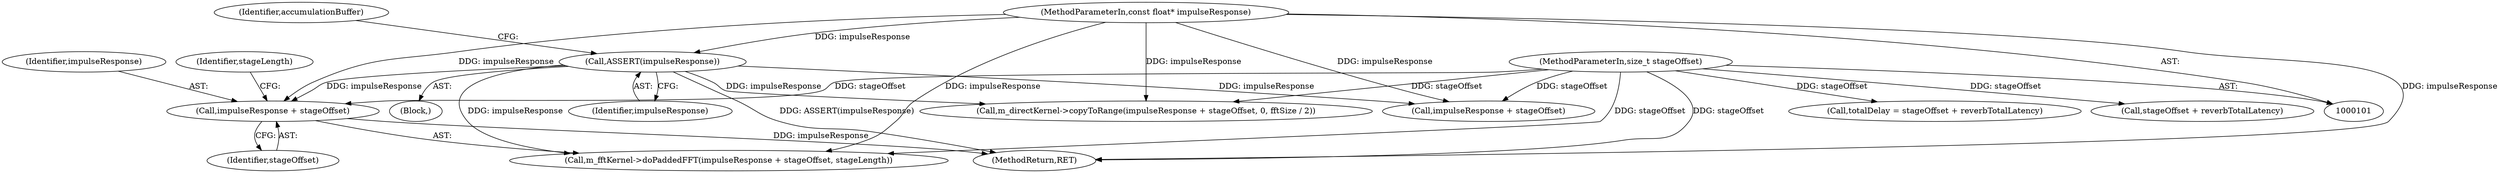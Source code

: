 digraph "0_Chrome_6bdf46c517fd12674ffc61d827dc8987e67f0334@pointer" {
"1000127" [label="(Call,impulseResponse + stageOffset)"];
"1000113" [label="(Call,ASSERT(impulseResponse))"];
"1000102" [label="(MethodParameterIn,const float* impulseResponse)"];
"1000105" [label="(MethodParameterIn,size_t stageOffset)"];
"1000114" [label="(Identifier,impulseResponse)"];
"1000113" [label="(Call,ASSERT(impulseResponse))"];
"1000102" [label="(MethodParameterIn,const float* impulseResponse)"];
"1000130" [label="(Identifier,stageLength)"];
"1000126" [label="(Call,m_fftKernel->doPaddedFFT(impulseResponse + stageOffset, stageLength))"];
"1000105" [label="(MethodParameterIn,size_t stageOffset)"];
"1000112" [label="(Block,)"];
"1000143" [label="(Call,m_directKernel->copyToRange(impulseResponse + stageOffset, 0, fftSize / 2))"];
"1000128" [label="(Identifier,impulseResponse)"];
"1000116" [label="(Identifier,accumulationBuffer)"];
"1000129" [label="(Identifier,stageOffset)"];
"1000159" [label="(Call,totalDelay = stageOffset + reverbTotalLatency)"];
"1000238" [label="(MethodReturn,RET)"];
"1000161" [label="(Call,stageOffset + reverbTotalLatency)"];
"1000144" [label="(Call,impulseResponse + stageOffset)"];
"1000127" [label="(Call,impulseResponse + stageOffset)"];
"1000127" -> "1000126"  [label="AST: "];
"1000127" -> "1000129"  [label="CFG: "];
"1000128" -> "1000127"  [label="AST: "];
"1000129" -> "1000127"  [label="AST: "];
"1000130" -> "1000127"  [label="CFG: "];
"1000127" -> "1000238"  [label="DDG: impulseResponse"];
"1000113" -> "1000127"  [label="DDG: impulseResponse"];
"1000102" -> "1000127"  [label="DDG: impulseResponse"];
"1000105" -> "1000127"  [label="DDG: stageOffset"];
"1000113" -> "1000112"  [label="AST: "];
"1000113" -> "1000114"  [label="CFG: "];
"1000114" -> "1000113"  [label="AST: "];
"1000116" -> "1000113"  [label="CFG: "];
"1000113" -> "1000238"  [label="DDG: ASSERT(impulseResponse)"];
"1000102" -> "1000113"  [label="DDG: impulseResponse"];
"1000113" -> "1000126"  [label="DDG: impulseResponse"];
"1000113" -> "1000143"  [label="DDG: impulseResponse"];
"1000113" -> "1000144"  [label="DDG: impulseResponse"];
"1000102" -> "1000101"  [label="AST: "];
"1000102" -> "1000238"  [label="DDG: impulseResponse"];
"1000102" -> "1000126"  [label="DDG: impulseResponse"];
"1000102" -> "1000143"  [label="DDG: impulseResponse"];
"1000102" -> "1000144"  [label="DDG: impulseResponse"];
"1000105" -> "1000101"  [label="AST: "];
"1000105" -> "1000238"  [label="DDG: stageOffset"];
"1000105" -> "1000126"  [label="DDG: stageOffset"];
"1000105" -> "1000143"  [label="DDG: stageOffset"];
"1000105" -> "1000144"  [label="DDG: stageOffset"];
"1000105" -> "1000159"  [label="DDG: stageOffset"];
"1000105" -> "1000161"  [label="DDG: stageOffset"];
}
